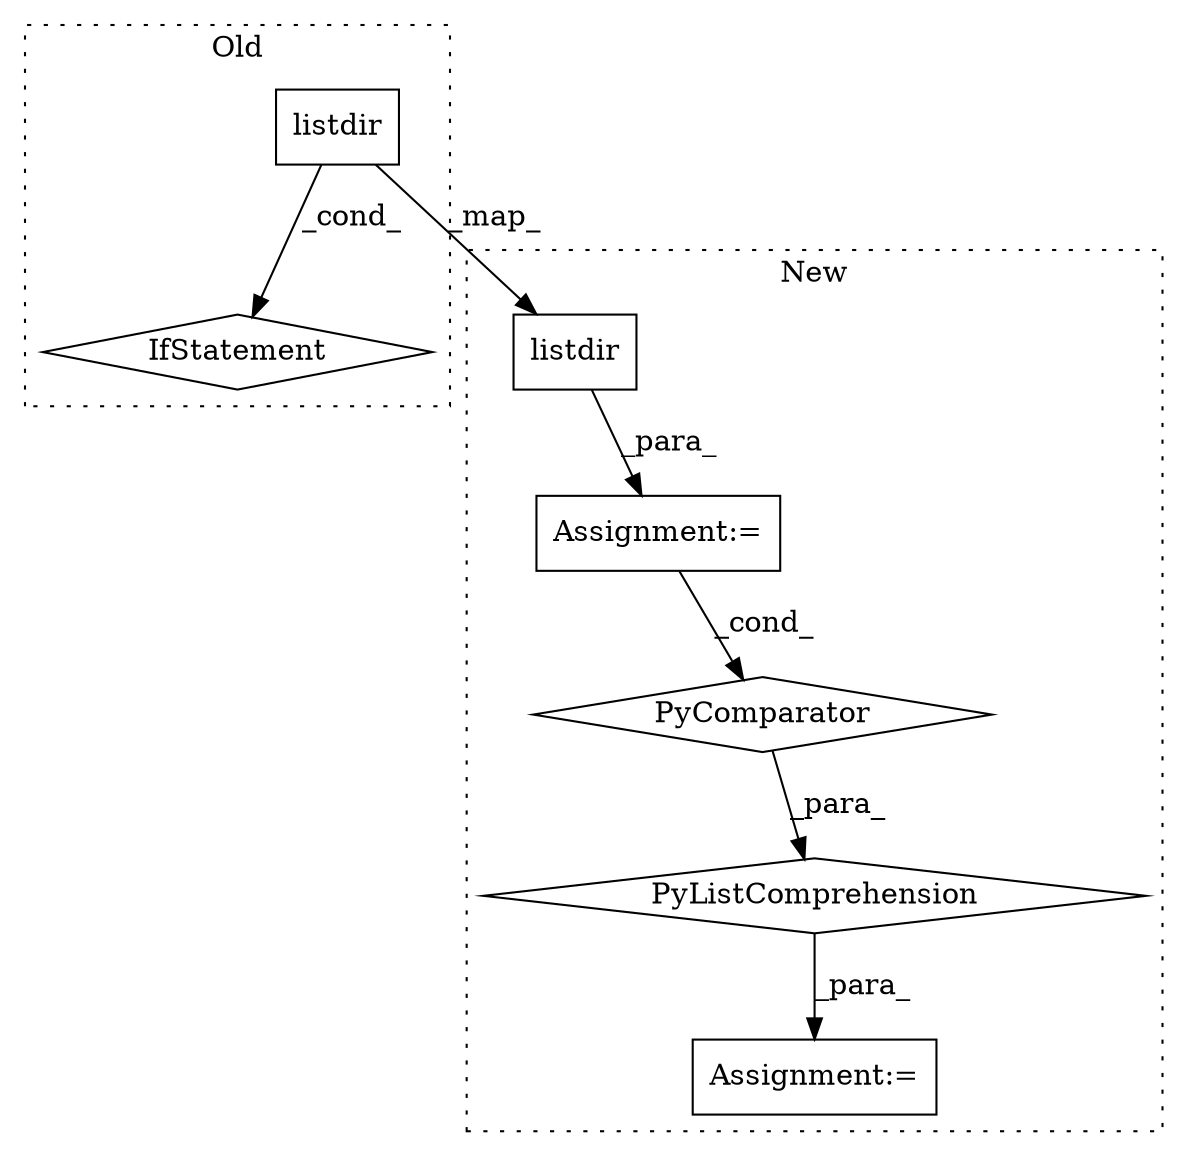 digraph G {
subgraph cluster0 {
1 [label="listdir" a="32" s="5689,5708" l="8,1" shape="box"];
7 [label="IfStatement" a="25" s="5742,5773" l="4,2" shape="diamond"];
label = "Old";
style="dotted";
}
subgraph cluster1 {
2 [label="listdir" a="32" s="5765,5784" l="8,1" shape="box"];
3 [label="Assignment:=" a="7" s="5752" l="63" shape="box"];
4 [label="PyListComprehension" a="109" s="5664" l="159" shape="diamond"];
5 [label="PyComparator" a="113" s="5752" l="63" shape="diamond"];
6 [label="Assignment:=" a="7" s="5823,5998" l="78,2" shape="box"];
label = "New";
style="dotted";
}
1 -> 7 [label="_cond_"];
1 -> 2 [label="_map_"];
2 -> 3 [label="_para_"];
3 -> 5 [label="_cond_"];
4 -> 6 [label="_para_"];
5 -> 4 [label="_para_"];
}
